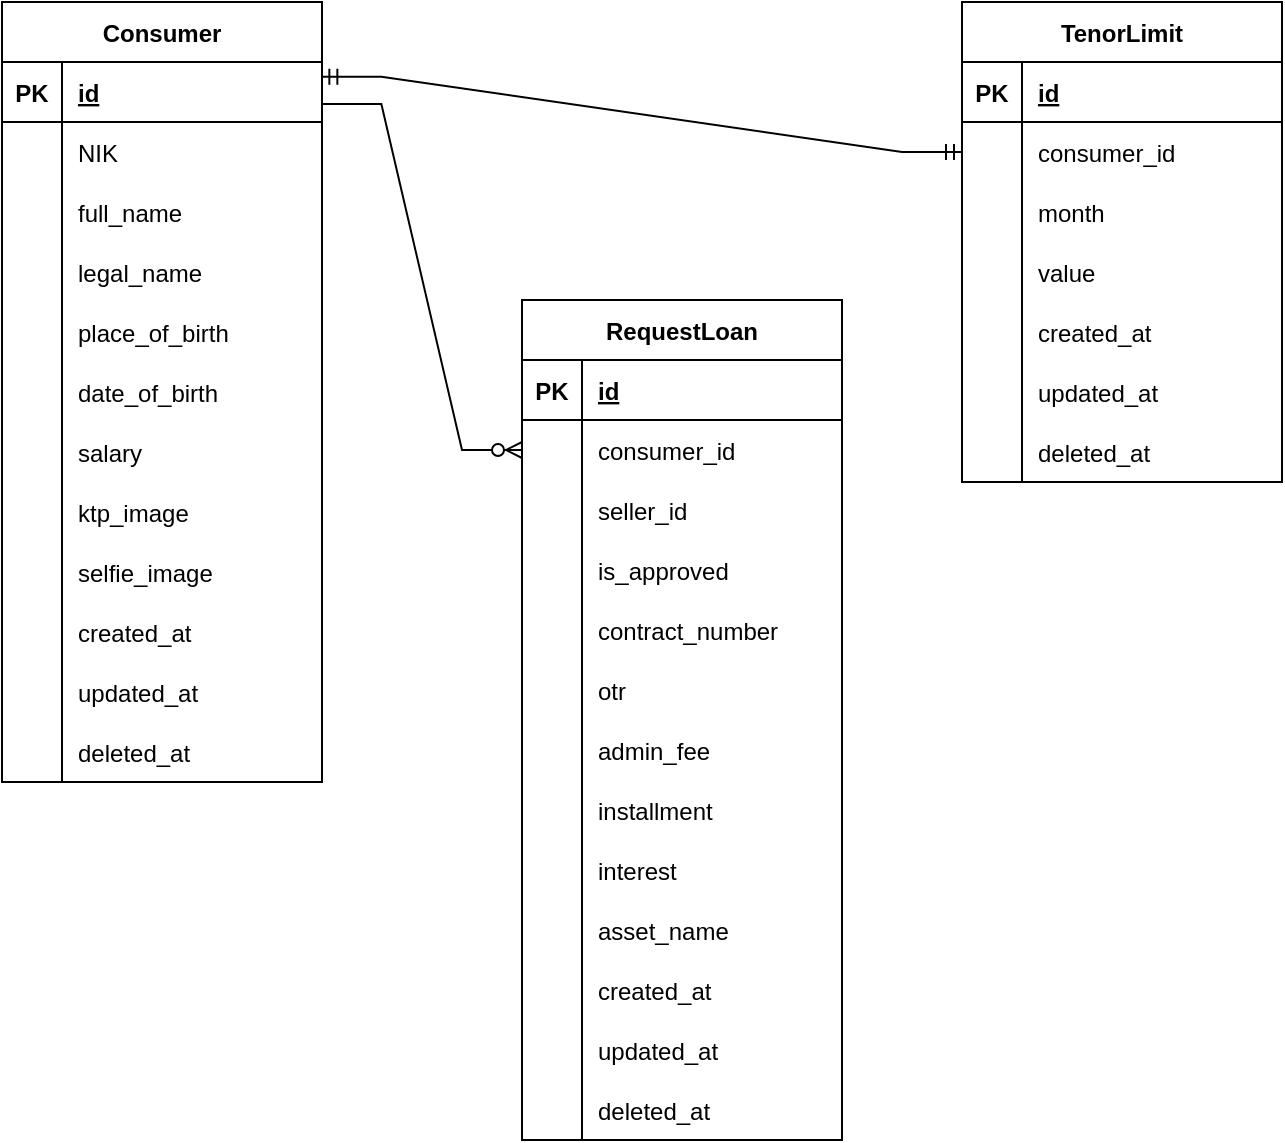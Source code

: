 <mxfile version="21.0.4" type="device"><diagram name="Page-1" id="oaagp3wj8sC_Qa7dy4dT"><mxGraphModel dx="2600" dy="915" grid="1" gridSize="10" guides="1" tooltips="1" connect="1" arrows="1" fold="1" page="1" pageScale="1" pageWidth="850" pageHeight="1100" math="0" shadow="0"><root><mxCell id="0"/><mxCell id="1" parent="0"/><mxCell id="FbK_fJFfOAzNRVJ0CuxR-2" value="Consumer" style="shape=table;startSize=30;container=1;collapsible=1;childLayout=tableLayout;fixedRows=1;rowLines=0;fontStyle=1;align=center;resizeLast=1;" parent="1" vertex="1"><mxGeometry x="-800" y="41" width="160" height="390" as="geometry"/></mxCell><mxCell id="FbK_fJFfOAzNRVJ0CuxR-3" value="" style="shape=tableRow;horizontal=0;startSize=0;swimlaneHead=0;swimlaneBody=0;fillColor=none;collapsible=0;dropTarget=0;points=[[0,0.5],[1,0.5]];portConstraint=eastwest;top=0;left=0;right=0;bottom=1;" parent="FbK_fJFfOAzNRVJ0CuxR-2" vertex="1"><mxGeometry y="30" width="160" height="30" as="geometry"/></mxCell><mxCell id="FbK_fJFfOAzNRVJ0CuxR-4" value="PK" style="shape=partialRectangle;connectable=0;fillColor=none;top=0;left=0;bottom=0;right=0;fontStyle=1;overflow=hidden;" parent="FbK_fJFfOAzNRVJ0CuxR-3" vertex="1"><mxGeometry width="30" height="30" as="geometry"><mxRectangle width="30" height="30" as="alternateBounds"/></mxGeometry></mxCell><mxCell id="FbK_fJFfOAzNRVJ0CuxR-5" value="id" style="shape=partialRectangle;connectable=0;fillColor=none;top=0;left=0;bottom=0;right=0;align=left;spacingLeft=6;fontStyle=5;overflow=hidden;" parent="FbK_fJFfOAzNRVJ0CuxR-3" vertex="1"><mxGeometry x="30" width="130" height="30" as="geometry"><mxRectangle width="130" height="30" as="alternateBounds"/></mxGeometry></mxCell><mxCell id="FbK_fJFfOAzNRVJ0CuxR-6" value="" style="shape=tableRow;horizontal=0;startSize=0;swimlaneHead=0;swimlaneBody=0;fillColor=none;collapsible=0;dropTarget=0;points=[[0,0.5],[1,0.5]];portConstraint=eastwest;top=0;left=0;right=0;bottom=0;" parent="FbK_fJFfOAzNRVJ0CuxR-2" vertex="1"><mxGeometry y="60" width="160" height="30" as="geometry"/></mxCell><mxCell id="FbK_fJFfOAzNRVJ0CuxR-7" value="" style="shape=partialRectangle;connectable=0;fillColor=none;top=0;left=0;bottom=0;right=0;editable=1;overflow=hidden;" parent="FbK_fJFfOAzNRVJ0CuxR-6" vertex="1"><mxGeometry width="30" height="30" as="geometry"><mxRectangle width="30" height="30" as="alternateBounds"/></mxGeometry></mxCell><mxCell id="FbK_fJFfOAzNRVJ0CuxR-8" value="NIK" style="shape=partialRectangle;connectable=0;fillColor=none;top=0;left=0;bottom=0;right=0;align=left;spacingLeft=6;overflow=hidden;" parent="FbK_fJFfOAzNRVJ0CuxR-6" vertex="1"><mxGeometry x="30" width="130" height="30" as="geometry"><mxRectangle width="130" height="30" as="alternateBounds"/></mxGeometry></mxCell><mxCell id="FbK_fJFfOAzNRVJ0CuxR-9" value="" style="shape=tableRow;horizontal=0;startSize=0;swimlaneHead=0;swimlaneBody=0;fillColor=none;collapsible=0;dropTarget=0;points=[[0,0.5],[1,0.5]];portConstraint=eastwest;top=0;left=0;right=0;bottom=0;" parent="FbK_fJFfOAzNRVJ0CuxR-2" vertex="1"><mxGeometry y="90" width="160" height="30" as="geometry"/></mxCell><mxCell id="FbK_fJFfOAzNRVJ0CuxR-10" value="" style="shape=partialRectangle;connectable=0;fillColor=none;top=0;left=0;bottom=0;right=0;editable=1;overflow=hidden;" parent="FbK_fJFfOAzNRVJ0CuxR-9" vertex="1"><mxGeometry width="30" height="30" as="geometry"><mxRectangle width="30" height="30" as="alternateBounds"/></mxGeometry></mxCell><mxCell id="FbK_fJFfOAzNRVJ0CuxR-11" value="full_name" style="shape=partialRectangle;connectable=0;fillColor=none;top=0;left=0;bottom=0;right=0;align=left;spacingLeft=6;overflow=hidden;" parent="FbK_fJFfOAzNRVJ0CuxR-9" vertex="1"><mxGeometry x="30" width="130" height="30" as="geometry"><mxRectangle width="130" height="30" as="alternateBounds"/></mxGeometry></mxCell><mxCell id="FbK_fJFfOAzNRVJ0CuxR-12" value="" style="shape=tableRow;horizontal=0;startSize=0;swimlaneHead=0;swimlaneBody=0;fillColor=none;collapsible=0;dropTarget=0;points=[[0,0.5],[1,0.5]];portConstraint=eastwest;top=0;left=0;right=0;bottom=0;" parent="FbK_fJFfOAzNRVJ0CuxR-2" vertex="1"><mxGeometry y="120" width="160" height="30" as="geometry"/></mxCell><mxCell id="FbK_fJFfOAzNRVJ0CuxR-13" value="" style="shape=partialRectangle;connectable=0;fillColor=none;top=0;left=0;bottom=0;right=0;editable=1;overflow=hidden;" parent="FbK_fJFfOAzNRVJ0CuxR-12" vertex="1"><mxGeometry width="30" height="30" as="geometry"><mxRectangle width="30" height="30" as="alternateBounds"/></mxGeometry></mxCell><mxCell id="FbK_fJFfOAzNRVJ0CuxR-14" value="legal_name" style="shape=partialRectangle;connectable=0;fillColor=none;top=0;left=0;bottom=0;right=0;align=left;spacingLeft=6;overflow=hidden;" parent="FbK_fJFfOAzNRVJ0CuxR-12" vertex="1"><mxGeometry x="30" width="130" height="30" as="geometry"><mxRectangle width="130" height="30" as="alternateBounds"/></mxGeometry></mxCell><mxCell id="FbK_fJFfOAzNRVJ0CuxR-25" style="shape=tableRow;horizontal=0;startSize=0;swimlaneHead=0;swimlaneBody=0;fillColor=none;collapsible=0;dropTarget=0;points=[[0,0.5],[1,0.5]];portConstraint=eastwest;top=0;left=0;right=0;bottom=0;" parent="FbK_fJFfOAzNRVJ0CuxR-2" vertex="1"><mxGeometry y="150" width="160" height="30" as="geometry"/></mxCell><mxCell id="FbK_fJFfOAzNRVJ0CuxR-26" style="shape=partialRectangle;connectable=0;fillColor=none;top=0;left=0;bottom=0;right=0;editable=1;overflow=hidden;" parent="FbK_fJFfOAzNRVJ0CuxR-25" vertex="1"><mxGeometry width="30" height="30" as="geometry"><mxRectangle width="30" height="30" as="alternateBounds"/></mxGeometry></mxCell><mxCell id="FbK_fJFfOAzNRVJ0CuxR-27" value="place_of_birth" style="shape=partialRectangle;connectable=0;fillColor=none;top=0;left=0;bottom=0;right=0;align=left;spacingLeft=6;overflow=hidden;" parent="FbK_fJFfOAzNRVJ0CuxR-25" vertex="1"><mxGeometry x="30" width="130" height="30" as="geometry"><mxRectangle width="130" height="30" as="alternateBounds"/></mxGeometry></mxCell><mxCell id="FbK_fJFfOAzNRVJ0CuxR-22" style="shape=tableRow;horizontal=0;startSize=0;swimlaneHead=0;swimlaneBody=0;fillColor=none;collapsible=0;dropTarget=0;points=[[0,0.5],[1,0.5]];portConstraint=eastwest;top=0;left=0;right=0;bottom=0;" parent="FbK_fJFfOAzNRVJ0CuxR-2" vertex="1"><mxGeometry y="180" width="160" height="30" as="geometry"/></mxCell><mxCell id="FbK_fJFfOAzNRVJ0CuxR-23" style="shape=partialRectangle;connectable=0;fillColor=none;top=0;left=0;bottom=0;right=0;editable=1;overflow=hidden;" parent="FbK_fJFfOAzNRVJ0CuxR-22" vertex="1"><mxGeometry width="30" height="30" as="geometry"><mxRectangle width="30" height="30" as="alternateBounds"/></mxGeometry></mxCell><mxCell id="FbK_fJFfOAzNRVJ0CuxR-24" value="date_of_birth" style="shape=partialRectangle;connectable=0;fillColor=none;top=0;left=0;bottom=0;right=0;align=left;spacingLeft=6;overflow=hidden;" parent="FbK_fJFfOAzNRVJ0CuxR-22" vertex="1"><mxGeometry x="30" width="130" height="30" as="geometry"><mxRectangle width="130" height="30" as="alternateBounds"/></mxGeometry></mxCell><mxCell id="FbK_fJFfOAzNRVJ0CuxR-34" style="shape=tableRow;horizontal=0;startSize=0;swimlaneHead=0;swimlaneBody=0;fillColor=none;collapsible=0;dropTarget=0;points=[[0,0.5],[1,0.5]];portConstraint=eastwest;top=0;left=0;right=0;bottom=0;" parent="FbK_fJFfOAzNRVJ0CuxR-2" vertex="1"><mxGeometry y="210" width="160" height="30" as="geometry"/></mxCell><mxCell id="FbK_fJFfOAzNRVJ0CuxR-35" style="shape=partialRectangle;connectable=0;fillColor=none;top=0;left=0;bottom=0;right=0;editable=1;overflow=hidden;" parent="FbK_fJFfOAzNRVJ0CuxR-34" vertex="1"><mxGeometry width="30" height="30" as="geometry"><mxRectangle width="30" height="30" as="alternateBounds"/></mxGeometry></mxCell><mxCell id="FbK_fJFfOAzNRVJ0CuxR-36" value="salary" style="shape=partialRectangle;connectable=0;fillColor=none;top=0;left=0;bottom=0;right=0;align=left;spacingLeft=6;overflow=hidden;" parent="FbK_fJFfOAzNRVJ0CuxR-34" vertex="1"><mxGeometry x="30" width="130" height="30" as="geometry"><mxRectangle width="130" height="30" as="alternateBounds"/></mxGeometry></mxCell><mxCell id="FbK_fJFfOAzNRVJ0CuxR-31" style="shape=tableRow;horizontal=0;startSize=0;swimlaneHead=0;swimlaneBody=0;fillColor=none;collapsible=0;dropTarget=0;points=[[0,0.5],[1,0.5]];portConstraint=eastwest;top=0;left=0;right=0;bottom=0;" parent="FbK_fJFfOAzNRVJ0CuxR-2" vertex="1"><mxGeometry y="240" width="160" height="30" as="geometry"/></mxCell><mxCell id="FbK_fJFfOAzNRVJ0CuxR-32" style="shape=partialRectangle;connectable=0;fillColor=none;top=0;left=0;bottom=0;right=0;editable=1;overflow=hidden;" parent="FbK_fJFfOAzNRVJ0CuxR-31" vertex="1"><mxGeometry width="30" height="30" as="geometry"><mxRectangle width="30" height="30" as="alternateBounds"/></mxGeometry></mxCell><mxCell id="FbK_fJFfOAzNRVJ0CuxR-33" value="ktp_image" style="shape=partialRectangle;connectable=0;fillColor=none;top=0;left=0;bottom=0;right=0;align=left;spacingLeft=6;overflow=hidden;" parent="FbK_fJFfOAzNRVJ0CuxR-31" vertex="1"><mxGeometry x="30" width="130" height="30" as="geometry"><mxRectangle width="130" height="30" as="alternateBounds"/></mxGeometry></mxCell><mxCell id="FbK_fJFfOAzNRVJ0CuxR-28" style="shape=tableRow;horizontal=0;startSize=0;swimlaneHead=0;swimlaneBody=0;fillColor=none;collapsible=0;dropTarget=0;points=[[0,0.5],[1,0.5]];portConstraint=eastwest;top=0;left=0;right=0;bottom=0;" parent="FbK_fJFfOAzNRVJ0CuxR-2" vertex="1"><mxGeometry y="270" width="160" height="30" as="geometry"/></mxCell><mxCell id="FbK_fJFfOAzNRVJ0CuxR-29" style="shape=partialRectangle;connectable=0;fillColor=none;top=0;left=0;bottom=0;right=0;editable=1;overflow=hidden;" parent="FbK_fJFfOAzNRVJ0CuxR-28" vertex="1"><mxGeometry width="30" height="30" as="geometry"><mxRectangle width="30" height="30" as="alternateBounds"/></mxGeometry></mxCell><mxCell id="FbK_fJFfOAzNRVJ0CuxR-30" value="selfie_image" style="shape=partialRectangle;connectable=0;fillColor=none;top=0;left=0;bottom=0;right=0;align=left;spacingLeft=6;overflow=hidden;" parent="FbK_fJFfOAzNRVJ0CuxR-28" vertex="1"><mxGeometry x="30" width="130" height="30" as="geometry"><mxRectangle width="130" height="30" as="alternateBounds"/></mxGeometry></mxCell><mxCell id="FbK_fJFfOAzNRVJ0CuxR-69" style="shape=tableRow;horizontal=0;startSize=0;swimlaneHead=0;swimlaneBody=0;fillColor=none;collapsible=0;dropTarget=0;points=[[0,0.5],[1,0.5]];portConstraint=eastwest;top=0;left=0;right=0;bottom=0;" parent="FbK_fJFfOAzNRVJ0CuxR-2" vertex="1"><mxGeometry y="300" width="160" height="30" as="geometry"/></mxCell><mxCell id="FbK_fJFfOAzNRVJ0CuxR-70" style="shape=partialRectangle;connectable=0;fillColor=none;top=0;left=0;bottom=0;right=0;editable=1;overflow=hidden;" parent="FbK_fJFfOAzNRVJ0CuxR-69" vertex="1"><mxGeometry width="30" height="30" as="geometry"><mxRectangle width="30" height="30" as="alternateBounds"/></mxGeometry></mxCell><mxCell id="FbK_fJFfOAzNRVJ0CuxR-71" value="created_at" style="shape=partialRectangle;connectable=0;fillColor=none;top=0;left=0;bottom=0;right=0;align=left;spacingLeft=6;overflow=hidden;" parent="FbK_fJFfOAzNRVJ0CuxR-69" vertex="1"><mxGeometry x="30" width="130" height="30" as="geometry"><mxRectangle width="130" height="30" as="alternateBounds"/></mxGeometry></mxCell><mxCell id="FbK_fJFfOAzNRVJ0CuxR-66" style="shape=tableRow;horizontal=0;startSize=0;swimlaneHead=0;swimlaneBody=0;fillColor=none;collapsible=0;dropTarget=0;points=[[0,0.5],[1,0.5]];portConstraint=eastwest;top=0;left=0;right=0;bottom=0;" parent="FbK_fJFfOAzNRVJ0CuxR-2" vertex="1"><mxGeometry y="330" width="160" height="30" as="geometry"/></mxCell><mxCell id="FbK_fJFfOAzNRVJ0CuxR-67" style="shape=partialRectangle;connectable=0;fillColor=none;top=0;left=0;bottom=0;right=0;editable=1;overflow=hidden;" parent="FbK_fJFfOAzNRVJ0CuxR-66" vertex="1"><mxGeometry width="30" height="30" as="geometry"><mxRectangle width="30" height="30" as="alternateBounds"/></mxGeometry></mxCell><mxCell id="FbK_fJFfOAzNRVJ0CuxR-68" value="updated_at" style="shape=partialRectangle;connectable=0;fillColor=none;top=0;left=0;bottom=0;right=0;align=left;spacingLeft=6;overflow=hidden;" parent="FbK_fJFfOAzNRVJ0CuxR-66" vertex="1"><mxGeometry x="30" width="130" height="30" as="geometry"><mxRectangle width="130" height="30" as="alternateBounds"/></mxGeometry></mxCell><mxCell id="FbK_fJFfOAzNRVJ0CuxR-63" style="shape=tableRow;horizontal=0;startSize=0;swimlaneHead=0;swimlaneBody=0;fillColor=none;collapsible=0;dropTarget=0;points=[[0,0.5],[1,0.5]];portConstraint=eastwest;top=0;left=0;right=0;bottom=0;" parent="FbK_fJFfOAzNRVJ0CuxR-2" vertex="1"><mxGeometry y="360" width="160" height="30" as="geometry"/></mxCell><mxCell id="FbK_fJFfOAzNRVJ0CuxR-64" style="shape=partialRectangle;connectable=0;fillColor=none;top=0;left=0;bottom=0;right=0;editable=1;overflow=hidden;" parent="FbK_fJFfOAzNRVJ0CuxR-63" vertex="1"><mxGeometry width="30" height="30" as="geometry"><mxRectangle width="30" height="30" as="alternateBounds"/></mxGeometry></mxCell><mxCell id="FbK_fJFfOAzNRVJ0CuxR-65" value="deleted_at" style="shape=partialRectangle;connectable=0;fillColor=none;top=0;left=0;bottom=0;right=0;align=left;spacingLeft=6;overflow=hidden;" parent="FbK_fJFfOAzNRVJ0CuxR-63" vertex="1"><mxGeometry x="30" width="130" height="30" as="geometry"><mxRectangle width="130" height="30" as="alternateBounds"/></mxGeometry></mxCell><mxCell id="FbK_fJFfOAzNRVJ0CuxR-40" value="RequestLoan" style="shape=table;startSize=30;container=1;collapsible=1;childLayout=tableLayout;fixedRows=1;rowLines=0;fontStyle=1;align=center;resizeLast=1;" parent="1" vertex="1"><mxGeometry x="-540" y="190" width="160" height="420" as="geometry"/></mxCell><mxCell id="FbK_fJFfOAzNRVJ0CuxR-41" value="" style="shape=tableRow;horizontal=0;startSize=0;swimlaneHead=0;swimlaneBody=0;fillColor=none;collapsible=0;dropTarget=0;points=[[0,0.5],[1,0.5]];portConstraint=eastwest;top=0;left=0;right=0;bottom=1;" parent="FbK_fJFfOAzNRVJ0CuxR-40" vertex="1"><mxGeometry y="30" width="160" height="30" as="geometry"/></mxCell><mxCell id="FbK_fJFfOAzNRVJ0CuxR-42" value="PK" style="shape=partialRectangle;connectable=0;fillColor=none;top=0;left=0;bottom=0;right=0;fontStyle=1;overflow=hidden;" parent="FbK_fJFfOAzNRVJ0CuxR-41" vertex="1"><mxGeometry width="30" height="30" as="geometry"><mxRectangle width="30" height="30" as="alternateBounds"/></mxGeometry></mxCell><mxCell id="FbK_fJFfOAzNRVJ0CuxR-43" value="id" style="shape=partialRectangle;connectable=0;fillColor=none;top=0;left=0;bottom=0;right=0;align=left;spacingLeft=6;fontStyle=5;overflow=hidden;" parent="FbK_fJFfOAzNRVJ0CuxR-41" vertex="1"><mxGeometry x="30" width="130" height="30" as="geometry"><mxRectangle width="130" height="30" as="alternateBounds"/></mxGeometry></mxCell><mxCell id="FbK_fJFfOAzNRVJ0CuxR-44" value="" style="shape=tableRow;horizontal=0;startSize=0;swimlaneHead=0;swimlaneBody=0;fillColor=none;collapsible=0;dropTarget=0;points=[[0,0.5],[1,0.5]];portConstraint=eastwest;top=0;left=0;right=0;bottom=0;" parent="FbK_fJFfOAzNRVJ0CuxR-40" vertex="1"><mxGeometry y="60" width="160" height="30" as="geometry"/></mxCell><mxCell id="FbK_fJFfOAzNRVJ0CuxR-45" value="" style="shape=partialRectangle;connectable=0;fillColor=none;top=0;left=0;bottom=0;right=0;editable=1;overflow=hidden;" parent="FbK_fJFfOAzNRVJ0CuxR-44" vertex="1"><mxGeometry width="30" height="30" as="geometry"><mxRectangle width="30" height="30" as="alternateBounds"/></mxGeometry></mxCell><mxCell id="FbK_fJFfOAzNRVJ0CuxR-46" value="consumer_id" style="shape=partialRectangle;connectable=0;fillColor=none;top=0;left=0;bottom=0;right=0;align=left;spacingLeft=6;overflow=hidden;" parent="FbK_fJFfOAzNRVJ0CuxR-44" vertex="1"><mxGeometry x="30" width="130" height="30" as="geometry"><mxRectangle width="130" height="30" as="alternateBounds"/></mxGeometry></mxCell><mxCell id="FbK_fJFfOAzNRVJ0CuxR-142" style="shape=tableRow;horizontal=0;startSize=0;swimlaneHead=0;swimlaneBody=0;fillColor=none;collapsible=0;dropTarget=0;points=[[0,0.5],[1,0.5]];portConstraint=eastwest;top=0;left=0;right=0;bottom=0;" parent="FbK_fJFfOAzNRVJ0CuxR-40" vertex="1"><mxGeometry y="90" width="160" height="30" as="geometry"/></mxCell><mxCell id="FbK_fJFfOAzNRVJ0CuxR-143" style="shape=partialRectangle;connectable=0;fillColor=none;top=0;left=0;bottom=0;right=0;editable=1;overflow=hidden;" parent="FbK_fJFfOAzNRVJ0CuxR-142" vertex="1"><mxGeometry width="30" height="30" as="geometry"><mxRectangle width="30" height="30" as="alternateBounds"/></mxGeometry></mxCell><mxCell id="FbK_fJFfOAzNRVJ0CuxR-144" value="seller_id" style="shape=partialRectangle;connectable=0;fillColor=none;top=0;left=0;bottom=0;right=0;align=left;spacingLeft=6;overflow=hidden;" parent="FbK_fJFfOAzNRVJ0CuxR-142" vertex="1"><mxGeometry x="30" width="130" height="30" as="geometry"><mxRectangle width="130" height="30" as="alternateBounds"/></mxGeometry></mxCell><mxCell id="FbK_fJFfOAzNRVJ0CuxR-47" value="" style="shape=tableRow;horizontal=0;startSize=0;swimlaneHead=0;swimlaneBody=0;fillColor=none;collapsible=0;dropTarget=0;points=[[0,0.5],[1,0.5]];portConstraint=eastwest;top=0;left=0;right=0;bottom=0;" parent="FbK_fJFfOAzNRVJ0CuxR-40" vertex="1"><mxGeometry y="120" width="160" height="30" as="geometry"/></mxCell><mxCell id="FbK_fJFfOAzNRVJ0CuxR-48" value="" style="shape=partialRectangle;connectable=0;fillColor=none;top=0;left=0;bottom=0;right=0;editable=1;overflow=hidden;" parent="FbK_fJFfOAzNRVJ0CuxR-47" vertex="1"><mxGeometry width="30" height="30" as="geometry"><mxRectangle width="30" height="30" as="alternateBounds"/></mxGeometry></mxCell><mxCell id="FbK_fJFfOAzNRVJ0CuxR-49" value="is_approved" style="shape=partialRectangle;connectable=0;fillColor=none;top=0;left=0;bottom=0;right=0;align=left;spacingLeft=6;overflow=hidden;" parent="FbK_fJFfOAzNRVJ0CuxR-47" vertex="1"><mxGeometry x="30" width="130" height="30" as="geometry"><mxRectangle width="130" height="30" as="alternateBounds"/></mxGeometry></mxCell><mxCell id="FbK_fJFfOAzNRVJ0CuxR-119" style="shape=tableRow;horizontal=0;startSize=0;swimlaneHead=0;swimlaneBody=0;fillColor=none;collapsible=0;dropTarget=0;points=[[0,0.5],[1,0.5]];portConstraint=eastwest;top=0;left=0;right=0;bottom=0;" parent="FbK_fJFfOAzNRVJ0CuxR-40" vertex="1"><mxGeometry y="150" width="160" height="30" as="geometry"/></mxCell><mxCell id="FbK_fJFfOAzNRVJ0CuxR-120" style="shape=partialRectangle;connectable=0;fillColor=none;top=0;left=0;bottom=0;right=0;editable=1;overflow=hidden;" parent="FbK_fJFfOAzNRVJ0CuxR-119" vertex="1"><mxGeometry width="30" height="30" as="geometry"><mxRectangle width="30" height="30" as="alternateBounds"/></mxGeometry></mxCell><mxCell id="FbK_fJFfOAzNRVJ0CuxR-121" value="contract_number" style="shape=partialRectangle;connectable=0;fillColor=none;top=0;left=0;bottom=0;right=0;align=left;spacingLeft=6;overflow=hidden;" parent="FbK_fJFfOAzNRVJ0CuxR-119" vertex="1"><mxGeometry x="30" width="130" height="30" as="geometry"><mxRectangle width="130" height="30" as="alternateBounds"/></mxGeometry></mxCell><mxCell id="FbK_fJFfOAzNRVJ0CuxR-113" style="shape=tableRow;horizontal=0;startSize=0;swimlaneHead=0;swimlaneBody=0;fillColor=none;collapsible=0;dropTarget=0;points=[[0,0.5],[1,0.5]];portConstraint=eastwest;top=0;left=0;right=0;bottom=0;" parent="FbK_fJFfOAzNRVJ0CuxR-40" vertex="1"><mxGeometry y="180" width="160" height="30" as="geometry"/></mxCell><mxCell id="FbK_fJFfOAzNRVJ0CuxR-114" style="shape=partialRectangle;connectable=0;fillColor=none;top=0;left=0;bottom=0;right=0;editable=1;overflow=hidden;" parent="FbK_fJFfOAzNRVJ0CuxR-113" vertex="1"><mxGeometry width="30" height="30" as="geometry"><mxRectangle width="30" height="30" as="alternateBounds"/></mxGeometry></mxCell><mxCell id="FbK_fJFfOAzNRVJ0CuxR-115" value="otr" style="shape=partialRectangle;connectable=0;fillColor=none;top=0;left=0;bottom=0;right=0;align=left;spacingLeft=6;overflow=hidden;" parent="FbK_fJFfOAzNRVJ0CuxR-113" vertex="1"><mxGeometry x="30" width="130" height="30" as="geometry"><mxRectangle width="130" height="30" as="alternateBounds"/></mxGeometry></mxCell><mxCell id="FbK_fJFfOAzNRVJ0CuxR-116" style="shape=tableRow;horizontal=0;startSize=0;swimlaneHead=0;swimlaneBody=0;fillColor=none;collapsible=0;dropTarget=0;points=[[0,0.5],[1,0.5]];portConstraint=eastwest;top=0;left=0;right=0;bottom=0;" parent="FbK_fJFfOAzNRVJ0CuxR-40" vertex="1"><mxGeometry y="210" width="160" height="30" as="geometry"/></mxCell><mxCell id="FbK_fJFfOAzNRVJ0CuxR-117" style="shape=partialRectangle;connectable=0;fillColor=none;top=0;left=0;bottom=0;right=0;editable=1;overflow=hidden;" parent="FbK_fJFfOAzNRVJ0CuxR-116" vertex="1"><mxGeometry width="30" height="30" as="geometry"><mxRectangle width="30" height="30" as="alternateBounds"/></mxGeometry></mxCell><mxCell id="FbK_fJFfOAzNRVJ0CuxR-118" value="admin_fee" style="shape=partialRectangle;connectable=0;fillColor=none;top=0;left=0;bottom=0;right=0;align=left;spacingLeft=6;overflow=hidden;" parent="FbK_fJFfOAzNRVJ0CuxR-116" vertex="1"><mxGeometry x="30" width="130" height="30" as="geometry"><mxRectangle width="130" height="30" as="alternateBounds"/></mxGeometry></mxCell><mxCell id="FbK_fJFfOAzNRVJ0CuxR-125" style="shape=tableRow;horizontal=0;startSize=0;swimlaneHead=0;swimlaneBody=0;fillColor=none;collapsible=0;dropTarget=0;points=[[0,0.5],[1,0.5]];portConstraint=eastwest;top=0;left=0;right=0;bottom=0;" parent="FbK_fJFfOAzNRVJ0CuxR-40" vertex="1"><mxGeometry y="240" width="160" height="30" as="geometry"/></mxCell><mxCell id="FbK_fJFfOAzNRVJ0CuxR-126" style="shape=partialRectangle;connectable=0;fillColor=none;top=0;left=0;bottom=0;right=0;editable=1;overflow=hidden;" parent="FbK_fJFfOAzNRVJ0CuxR-125" vertex="1"><mxGeometry width="30" height="30" as="geometry"><mxRectangle width="30" height="30" as="alternateBounds"/></mxGeometry></mxCell><mxCell id="FbK_fJFfOAzNRVJ0CuxR-127" value="installment" style="shape=partialRectangle;connectable=0;fillColor=none;top=0;left=0;bottom=0;right=0;align=left;spacingLeft=6;overflow=hidden;" parent="FbK_fJFfOAzNRVJ0CuxR-125" vertex="1"><mxGeometry x="30" width="130" height="30" as="geometry"><mxRectangle width="130" height="30" as="alternateBounds"/></mxGeometry></mxCell><mxCell id="FbK_fJFfOAzNRVJ0CuxR-122" style="shape=tableRow;horizontal=0;startSize=0;swimlaneHead=0;swimlaneBody=0;fillColor=none;collapsible=0;dropTarget=0;points=[[0,0.5],[1,0.5]];portConstraint=eastwest;top=0;left=0;right=0;bottom=0;" parent="FbK_fJFfOAzNRVJ0CuxR-40" vertex="1"><mxGeometry y="270" width="160" height="30" as="geometry"/></mxCell><mxCell id="FbK_fJFfOAzNRVJ0CuxR-123" style="shape=partialRectangle;connectable=0;fillColor=none;top=0;left=0;bottom=0;right=0;editable=1;overflow=hidden;" parent="FbK_fJFfOAzNRVJ0CuxR-122" vertex="1"><mxGeometry width="30" height="30" as="geometry"><mxRectangle width="30" height="30" as="alternateBounds"/></mxGeometry></mxCell><mxCell id="FbK_fJFfOAzNRVJ0CuxR-124" value="interest" style="shape=partialRectangle;connectable=0;fillColor=none;top=0;left=0;bottom=0;right=0;align=left;spacingLeft=6;overflow=hidden;" parent="FbK_fJFfOAzNRVJ0CuxR-122" vertex="1"><mxGeometry x="30" width="130" height="30" as="geometry"><mxRectangle width="130" height="30" as="alternateBounds"/></mxGeometry></mxCell><mxCell id="FbK_fJFfOAzNRVJ0CuxR-128" style="shape=tableRow;horizontal=0;startSize=0;swimlaneHead=0;swimlaneBody=0;fillColor=none;collapsible=0;dropTarget=0;points=[[0,0.5],[1,0.5]];portConstraint=eastwest;top=0;left=0;right=0;bottom=0;" parent="FbK_fJFfOAzNRVJ0CuxR-40" vertex="1"><mxGeometry y="300" width="160" height="30" as="geometry"/></mxCell><mxCell id="FbK_fJFfOAzNRVJ0CuxR-129" style="shape=partialRectangle;connectable=0;fillColor=none;top=0;left=0;bottom=0;right=0;editable=1;overflow=hidden;" parent="FbK_fJFfOAzNRVJ0CuxR-128" vertex="1"><mxGeometry width="30" height="30" as="geometry"><mxRectangle width="30" height="30" as="alternateBounds"/></mxGeometry></mxCell><mxCell id="FbK_fJFfOAzNRVJ0CuxR-130" value="asset_name" style="shape=partialRectangle;connectable=0;fillColor=none;top=0;left=0;bottom=0;right=0;align=left;spacingLeft=6;overflow=hidden;" parent="FbK_fJFfOAzNRVJ0CuxR-128" vertex="1"><mxGeometry x="30" width="130" height="30" as="geometry"><mxRectangle width="130" height="30" as="alternateBounds"/></mxGeometry></mxCell><mxCell id="FbK_fJFfOAzNRVJ0CuxR-50" value="" style="shape=tableRow;horizontal=0;startSize=0;swimlaneHead=0;swimlaneBody=0;fillColor=none;collapsible=0;dropTarget=0;points=[[0,0.5],[1,0.5]];portConstraint=eastwest;top=0;left=0;right=0;bottom=0;" parent="FbK_fJFfOAzNRVJ0CuxR-40" vertex="1"><mxGeometry y="330" width="160" height="30" as="geometry"/></mxCell><mxCell id="FbK_fJFfOAzNRVJ0CuxR-51" value="" style="shape=partialRectangle;connectable=0;fillColor=none;top=0;left=0;bottom=0;right=0;editable=1;overflow=hidden;" parent="FbK_fJFfOAzNRVJ0CuxR-50" vertex="1"><mxGeometry width="30" height="30" as="geometry"><mxRectangle width="30" height="30" as="alternateBounds"/></mxGeometry></mxCell><mxCell id="FbK_fJFfOAzNRVJ0CuxR-52" value="created_at" style="shape=partialRectangle;connectable=0;fillColor=none;top=0;left=0;bottom=0;right=0;align=left;spacingLeft=6;overflow=hidden;" parent="FbK_fJFfOAzNRVJ0CuxR-50" vertex="1"><mxGeometry x="30" width="130" height="30" as="geometry"><mxRectangle width="130" height="30" as="alternateBounds"/></mxGeometry></mxCell><mxCell id="FbK_fJFfOAzNRVJ0CuxR-60" style="shape=tableRow;horizontal=0;startSize=0;swimlaneHead=0;swimlaneBody=0;fillColor=none;collapsible=0;dropTarget=0;points=[[0,0.5],[1,0.5]];portConstraint=eastwest;top=0;left=0;right=0;bottom=0;" parent="FbK_fJFfOAzNRVJ0CuxR-40" vertex="1"><mxGeometry y="360" width="160" height="30" as="geometry"/></mxCell><mxCell id="FbK_fJFfOAzNRVJ0CuxR-61" style="shape=partialRectangle;connectable=0;fillColor=none;top=0;left=0;bottom=0;right=0;editable=1;overflow=hidden;" parent="FbK_fJFfOAzNRVJ0CuxR-60" vertex="1"><mxGeometry width="30" height="30" as="geometry"><mxRectangle width="30" height="30" as="alternateBounds"/></mxGeometry></mxCell><mxCell id="FbK_fJFfOAzNRVJ0CuxR-62" value="updated_at" style="shape=partialRectangle;connectable=0;fillColor=none;top=0;left=0;bottom=0;right=0;align=left;spacingLeft=6;overflow=hidden;" parent="FbK_fJFfOAzNRVJ0CuxR-60" vertex="1"><mxGeometry x="30" width="130" height="30" as="geometry"><mxRectangle width="130" height="30" as="alternateBounds"/></mxGeometry></mxCell><mxCell id="FbK_fJFfOAzNRVJ0CuxR-75" style="shape=tableRow;horizontal=0;startSize=0;swimlaneHead=0;swimlaneBody=0;fillColor=none;collapsible=0;dropTarget=0;points=[[0,0.5],[1,0.5]];portConstraint=eastwest;top=0;left=0;right=0;bottom=0;" parent="FbK_fJFfOAzNRVJ0CuxR-40" vertex="1"><mxGeometry y="390" width="160" height="30" as="geometry"/></mxCell><mxCell id="FbK_fJFfOAzNRVJ0CuxR-76" style="shape=partialRectangle;connectable=0;fillColor=none;top=0;left=0;bottom=0;right=0;editable=1;overflow=hidden;" parent="FbK_fJFfOAzNRVJ0CuxR-75" vertex="1"><mxGeometry width="30" height="30" as="geometry"><mxRectangle width="30" height="30" as="alternateBounds"/></mxGeometry></mxCell><mxCell id="FbK_fJFfOAzNRVJ0CuxR-77" value="deleted_at" style="shape=partialRectangle;connectable=0;fillColor=none;top=0;left=0;bottom=0;right=0;align=left;spacingLeft=6;overflow=hidden;" parent="FbK_fJFfOAzNRVJ0CuxR-75" vertex="1"><mxGeometry x="30" width="130" height="30" as="geometry"><mxRectangle width="130" height="30" as="alternateBounds"/></mxGeometry></mxCell><mxCell id="FbK_fJFfOAzNRVJ0CuxR-78" value="TenorLimit" style="shape=table;startSize=30;container=1;collapsible=1;childLayout=tableLayout;fixedRows=1;rowLines=0;fontStyle=1;align=center;resizeLast=1;" parent="1" vertex="1"><mxGeometry x="-320" y="41" width="160" height="240" as="geometry"/></mxCell><mxCell id="FbK_fJFfOAzNRVJ0CuxR-79" value="" style="shape=tableRow;horizontal=0;startSize=0;swimlaneHead=0;swimlaneBody=0;fillColor=none;collapsible=0;dropTarget=0;points=[[0,0.5],[1,0.5]];portConstraint=eastwest;top=0;left=0;right=0;bottom=1;" parent="FbK_fJFfOAzNRVJ0CuxR-78" vertex="1"><mxGeometry y="30" width="160" height="30" as="geometry"/></mxCell><mxCell id="FbK_fJFfOAzNRVJ0CuxR-80" value="PK" style="shape=partialRectangle;connectable=0;fillColor=none;top=0;left=0;bottom=0;right=0;fontStyle=1;overflow=hidden;" parent="FbK_fJFfOAzNRVJ0CuxR-79" vertex="1"><mxGeometry width="30" height="30" as="geometry"><mxRectangle width="30" height="30" as="alternateBounds"/></mxGeometry></mxCell><mxCell id="FbK_fJFfOAzNRVJ0CuxR-81" value="id" style="shape=partialRectangle;connectable=0;fillColor=none;top=0;left=0;bottom=0;right=0;align=left;spacingLeft=6;fontStyle=5;overflow=hidden;" parent="FbK_fJFfOAzNRVJ0CuxR-79" vertex="1"><mxGeometry x="30" width="130" height="30" as="geometry"><mxRectangle width="130" height="30" as="alternateBounds"/></mxGeometry></mxCell><mxCell id="FbK_fJFfOAzNRVJ0CuxR-82" value="" style="shape=tableRow;horizontal=0;startSize=0;swimlaneHead=0;swimlaneBody=0;fillColor=none;collapsible=0;dropTarget=0;points=[[0,0.5],[1,0.5]];portConstraint=eastwest;top=0;left=0;right=0;bottom=0;" parent="FbK_fJFfOAzNRVJ0CuxR-78" vertex="1"><mxGeometry y="60" width="160" height="30" as="geometry"/></mxCell><mxCell id="FbK_fJFfOAzNRVJ0CuxR-83" value="" style="shape=partialRectangle;connectable=0;fillColor=none;top=0;left=0;bottom=0;right=0;editable=1;overflow=hidden;" parent="FbK_fJFfOAzNRVJ0CuxR-82" vertex="1"><mxGeometry width="30" height="30" as="geometry"><mxRectangle width="30" height="30" as="alternateBounds"/></mxGeometry></mxCell><mxCell id="FbK_fJFfOAzNRVJ0CuxR-84" value="consumer_id" style="shape=partialRectangle;connectable=0;fillColor=none;top=0;left=0;bottom=0;right=0;align=left;spacingLeft=6;overflow=hidden;" parent="FbK_fJFfOAzNRVJ0CuxR-82" vertex="1"><mxGeometry x="30" width="130" height="30" as="geometry"><mxRectangle width="130" height="30" as="alternateBounds"/></mxGeometry></mxCell><mxCell id="FbK_fJFfOAzNRVJ0CuxR-85" value="" style="shape=tableRow;horizontal=0;startSize=0;swimlaneHead=0;swimlaneBody=0;fillColor=none;collapsible=0;dropTarget=0;points=[[0,0.5],[1,0.5]];portConstraint=eastwest;top=0;left=0;right=0;bottom=0;" parent="FbK_fJFfOAzNRVJ0CuxR-78" vertex="1"><mxGeometry y="90" width="160" height="30" as="geometry"/></mxCell><mxCell id="FbK_fJFfOAzNRVJ0CuxR-86" value="" style="shape=partialRectangle;connectable=0;fillColor=none;top=0;left=0;bottom=0;right=0;editable=1;overflow=hidden;" parent="FbK_fJFfOAzNRVJ0CuxR-85" vertex="1"><mxGeometry width="30" height="30" as="geometry"><mxRectangle width="30" height="30" as="alternateBounds"/></mxGeometry></mxCell><mxCell id="FbK_fJFfOAzNRVJ0CuxR-87" value="month" style="shape=partialRectangle;connectable=0;fillColor=none;top=0;left=0;bottom=0;right=0;align=left;spacingLeft=6;overflow=hidden;" parent="FbK_fJFfOAzNRVJ0CuxR-85" vertex="1"><mxGeometry x="30" width="130" height="30" as="geometry"><mxRectangle width="130" height="30" as="alternateBounds"/></mxGeometry></mxCell><mxCell id="FbK_fJFfOAzNRVJ0CuxR-88" value="" style="shape=tableRow;horizontal=0;startSize=0;swimlaneHead=0;swimlaneBody=0;fillColor=none;collapsible=0;dropTarget=0;points=[[0,0.5],[1,0.5]];portConstraint=eastwest;top=0;left=0;right=0;bottom=0;" parent="FbK_fJFfOAzNRVJ0CuxR-78" vertex="1"><mxGeometry y="120" width="160" height="30" as="geometry"/></mxCell><mxCell id="FbK_fJFfOAzNRVJ0CuxR-89" value="" style="shape=partialRectangle;connectable=0;fillColor=none;top=0;left=0;bottom=0;right=0;editable=1;overflow=hidden;" parent="FbK_fJFfOAzNRVJ0CuxR-88" vertex="1"><mxGeometry width="30" height="30" as="geometry"><mxRectangle width="30" height="30" as="alternateBounds"/></mxGeometry></mxCell><mxCell id="FbK_fJFfOAzNRVJ0CuxR-90" value="value" style="shape=partialRectangle;connectable=0;fillColor=none;top=0;left=0;bottom=0;right=0;align=left;spacingLeft=6;overflow=hidden;" parent="FbK_fJFfOAzNRVJ0CuxR-88" vertex="1"><mxGeometry x="30" width="130" height="30" as="geometry"><mxRectangle width="130" height="30" as="alternateBounds"/></mxGeometry></mxCell><mxCell id="FbK_fJFfOAzNRVJ0CuxR-138" style="shape=tableRow;horizontal=0;startSize=0;swimlaneHead=0;swimlaneBody=0;fillColor=none;collapsible=0;dropTarget=0;points=[[0,0.5],[1,0.5]];portConstraint=eastwest;top=0;left=0;right=0;bottom=0;" parent="FbK_fJFfOAzNRVJ0CuxR-78" vertex="1"><mxGeometry y="150" width="160" height="30" as="geometry"/></mxCell><mxCell id="FbK_fJFfOAzNRVJ0CuxR-139" style="shape=partialRectangle;connectable=0;fillColor=none;top=0;left=0;bottom=0;right=0;editable=1;overflow=hidden;" parent="FbK_fJFfOAzNRVJ0CuxR-138" vertex="1"><mxGeometry width="30" height="30" as="geometry"><mxRectangle width="30" height="30" as="alternateBounds"/></mxGeometry></mxCell><mxCell id="FbK_fJFfOAzNRVJ0CuxR-140" value="created_at" style="shape=partialRectangle;connectable=0;fillColor=none;top=0;left=0;bottom=0;right=0;align=left;spacingLeft=6;overflow=hidden;" parent="FbK_fJFfOAzNRVJ0CuxR-138" vertex="1"><mxGeometry x="30" width="130" height="30" as="geometry"><mxRectangle width="130" height="30" as="alternateBounds"/></mxGeometry></mxCell><mxCell id="FbK_fJFfOAzNRVJ0CuxR-135" style="shape=tableRow;horizontal=0;startSize=0;swimlaneHead=0;swimlaneBody=0;fillColor=none;collapsible=0;dropTarget=0;points=[[0,0.5],[1,0.5]];portConstraint=eastwest;top=0;left=0;right=0;bottom=0;" parent="FbK_fJFfOAzNRVJ0CuxR-78" vertex="1"><mxGeometry y="180" width="160" height="30" as="geometry"/></mxCell><mxCell id="FbK_fJFfOAzNRVJ0CuxR-136" style="shape=partialRectangle;connectable=0;fillColor=none;top=0;left=0;bottom=0;right=0;editable=1;overflow=hidden;" parent="FbK_fJFfOAzNRVJ0CuxR-135" vertex="1"><mxGeometry width="30" height="30" as="geometry"><mxRectangle width="30" height="30" as="alternateBounds"/></mxGeometry></mxCell><mxCell id="FbK_fJFfOAzNRVJ0CuxR-137" value="updated_at" style="shape=partialRectangle;connectable=0;fillColor=none;top=0;left=0;bottom=0;right=0;align=left;spacingLeft=6;overflow=hidden;" parent="FbK_fJFfOAzNRVJ0CuxR-135" vertex="1"><mxGeometry x="30" width="130" height="30" as="geometry"><mxRectangle width="130" height="30" as="alternateBounds"/></mxGeometry></mxCell><mxCell id="FbK_fJFfOAzNRVJ0CuxR-132" style="shape=tableRow;horizontal=0;startSize=0;swimlaneHead=0;swimlaneBody=0;fillColor=none;collapsible=0;dropTarget=0;points=[[0,0.5],[1,0.5]];portConstraint=eastwest;top=0;left=0;right=0;bottom=0;" parent="FbK_fJFfOAzNRVJ0CuxR-78" vertex="1"><mxGeometry y="210" width="160" height="30" as="geometry"/></mxCell><mxCell id="FbK_fJFfOAzNRVJ0CuxR-133" style="shape=partialRectangle;connectable=0;fillColor=none;top=0;left=0;bottom=0;right=0;editable=1;overflow=hidden;" parent="FbK_fJFfOAzNRVJ0CuxR-132" vertex="1"><mxGeometry width="30" height="30" as="geometry"><mxRectangle width="30" height="30" as="alternateBounds"/></mxGeometry></mxCell><mxCell id="FbK_fJFfOAzNRVJ0CuxR-134" value="deleted_at" style="shape=partialRectangle;connectable=0;fillColor=none;top=0;left=0;bottom=0;right=0;align=left;spacingLeft=6;overflow=hidden;" parent="FbK_fJFfOAzNRVJ0CuxR-132" vertex="1"><mxGeometry x="30" width="130" height="30" as="geometry"><mxRectangle width="130" height="30" as="alternateBounds"/></mxGeometry></mxCell><mxCell id="FbK_fJFfOAzNRVJ0CuxR-131" value="" style="edgeStyle=entityRelationEdgeStyle;fontSize=12;html=1;endArrow=ERzeroToMany;endFill=1;rounded=0;exitX=0.998;exitY=0.699;exitDx=0;exitDy=0;exitPerimeter=0;" parent="1" source="FbK_fJFfOAzNRVJ0CuxR-3" target="FbK_fJFfOAzNRVJ0CuxR-44" edge="1"><mxGeometry width="100" height="100" relative="1" as="geometry"><mxPoint x="-660" y="210" as="sourcePoint"/><mxPoint x="-560" y="110" as="targetPoint"/></mxGeometry></mxCell><mxCell id="FbK_fJFfOAzNRVJ0CuxR-150" value="" style="edgeStyle=entityRelationEdgeStyle;fontSize=12;html=1;endArrow=ERmandOne;startArrow=ERmandOne;rounded=0;exitX=0.998;exitY=0.245;exitDx=0;exitDy=0;exitPerimeter=0;" parent="1" source="FbK_fJFfOAzNRVJ0CuxR-3" target="FbK_fJFfOAzNRVJ0CuxR-82" edge="1"><mxGeometry width="100" height="100" relative="1" as="geometry"><mxPoint x="-580" y="360" as="sourcePoint"/><mxPoint x="-480" y="260" as="targetPoint"/></mxGeometry></mxCell></root></mxGraphModel></diagram></mxfile>